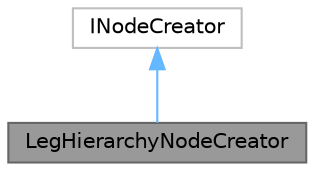 digraph "LegHierarchyNodeCreator"
{
 // LATEX_PDF_SIZE
  bgcolor="transparent";
  edge [fontname=Helvetica,fontsize=10,labelfontname=Helvetica,labelfontsize=10];
  node [fontname=Helvetica,fontsize=10,shape=box,height=0.2,width=0.4];
  Node1 [id="Node000001",label="LegHierarchyNodeCreator",height=0.2,width=0.4,color="gray40", fillcolor="grey60", style="filled", fontcolor="black",tooltip="脚の階層構造を作るためのクラス．"];
  Node2 -> Node1 [id="edge1_Node000001_Node000002",dir="back",color="steelblue1",style="solid",tooltip=" "];
  Node2 [id="Node000002",label="INodeCreator",height=0.2,width=0.4,color="grey75", fillcolor="white", style="filled",URL="$class_i_node_creator.html",tooltip=" "];
}

